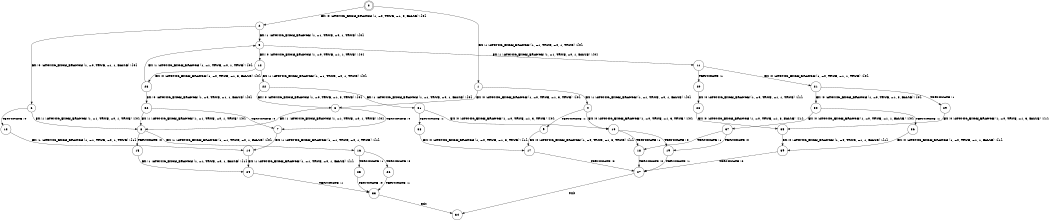 digraph BCG {
size = "7, 10.5";
center = TRUE;
node [shape = circle];
0 [peripheries = 2];
0 -> 1 [label = "EX !1 !ATOMIC_EXCH_BRANCH (1, +1, TRUE, +0, 1, TRUE) !{0}"];
0 -> 2 [label = "EX !0 !ATOMIC_EXCH_BRANCH (1, +0, TRUE, +1, 3, FALSE) !{0}"];
1 -> 3 [label = "EX !0 !ATOMIC_EXCH_BRANCH (1, +0, TRUE, +1, 3, TRUE) !{0}"];
1 -> 4 [label = "EX !1 !ATOMIC_EXCH_BRANCH (1, +1, TRUE, +0, 1, FALSE) !{0}"];
2 -> 5 [label = "EX !1 !ATOMIC_EXCH_BRANCH (1, +1, TRUE, +0, 1, TRUE) !{0}"];
2 -> 6 [label = "EX !0 !ATOMIC_EXCH_BRANCH (1, +0, TRUE, +1, 1, FALSE) !{0}"];
3 -> 7 [label = "TERMINATE !0"];
3 -> 8 [label = "EX !1 !ATOMIC_EXCH_BRANCH (1, +1, TRUE, +0, 1, TRUE) !{0}"];
4 -> 9 [label = "TERMINATE !1"];
4 -> 10 [label = "EX !0 !ATOMIC_EXCH_BRANCH (1, +0, TRUE, +1, 3, TRUE) !{0}"];
5 -> 11 [label = "EX !1 !ATOMIC_EXCH_BRANCH (1, +1, TRUE, +0, 1, FALSE) !{0}"];
5 -> 12 [label = "EX !0 !ATOMIC_EXCH_BRANCH (1, +0, TRUE, +1, 1, TRUE) !{0}"];
6 -> 13 [label = "TERMINATE !0"];
6 -> 8 [label = "EX !1 !ATOMIC_EXCH_BRANCH (1, +1, TRUE, +0, 1, TRUE) !{0}"];
7 -> 14 [label = "EX !1 !ATOMIC_EXCH_BRANCH (1, +1, TRUE, +0, 1, TRUE) !{1}"];
8 -> 15 [label = "TERMINATE !0"];
8 -> 16 [label = "EX !1 !ATOMIC_EXCH_BRANCH (1, +1, TRUE, +0, 1, FALSE) !{0}"];
9 -> 17 [label = "EX !0 !ATOMIC_EXCH_BRANCH (1, +0, TRUE, +1, 3, TRUE) !{1}"];
10 -> 18 [label = "TERMINATE !1"];
10 -> 19 [label = "TERMINATE !0"];
11 -> 20 [label = "TERMINATE !1"];
11 -> 21 [label = "EX !0 !ATOMIC_EXCH_BRANCH (1, +0, TRUE, +1, 1, TRUE) !{0}"];
12 -> 22 [label = "EX !1 !ATOMIC_EXCH_BRANCH (1, +1, TRUE, +0, 1, TRUE) !{0}"];
12 -> 23 [label = "EX !0 !ATOMIC_EXCH_BRANCH (1, +0, TRUE, +1, 3, FALSE) !{0}"];
13 -> 14 [label = "EX !1 !ATOMIC_EXCH_BRANCH (1, +1, TRUE, +0, 1, TRUE) !{1}"];
14 -> 24 [label = "EX !1 !ATOMIC_EXCH_BRANCH (1, +1, TRUE, +0, 1, FALSE) !{1}"];
15 -> 24 [label = "EX !1 !ATOMIC_EXCH_BRANCH (1, +1, TRUE, +0, 1, FALSE) !{1}"];
16 -> 25 [label = "TERMINATE !1"];
16 -> 26 [label = "TERMINATE !0"];
17 -> 27 [label = "TERMINATE !0"];
18 -> 27 [label = "TERMINATE !0"];
19 -> 27 [label = "TERMINATE !1"];
20 -> 28 [label = "EX !0 !ATOMIC_EXCH_BRANCH (1, +0, TRUE, +1, 1, TRUE) !{1}"];
21 -> 29 [label = "TERMINATE !1"];
21 -> 30 [label = "EX !0 !ATOMIC_EXCH_BRANCH (1, +0, TRUE, +1, 3, FALSE) !{0}"];
22 -> 31 [label = "EX !1 !ATOMIC_EXCH_BRANCH (1, +1, TRUE, +0, 1, FALSE) !{0}"];
22 -> 3 [label = "EX !0 !ATOMIC_EXCH_BRANCH (1, +0, TRUE, +1, 3, TRUE) !{0}"];
23 -> 5 [label = "EX !1 !ATOMIC_EXCH_BRANCH (1, +1, TRUE, +0, 1, TRUE) !{0}"];
23 -> 32 [label = "EX !0 !ATOMIC_EXCH_BRANCH (1, +0, TRUE, +1, 1, FALSE) !{0}"];
24 -> 33 [label = "TERMINATE !1"];
25 -> 33 [label = "TERMINATE !0"];
26 -> 33 [label = "TERMINATE !1"];
27 -> 34 [label = "exit"];
28 -> 35 [label = "EX !0 !ATOMIC_EXCH_BRANCH (1, +0, TRUE, +1, 3, FALSE) !{1}"];
29 -> 35 [label = "EX !0 !ATOMIC_EXCH_BRANCH (1, +0, TRUE, +1, 3, FALSE) !{1}"];
30 -> 36 [label = "TERMINATE !1"];
30 -> 37 [label = "EX !0 !ATOMIC_EXCH_BRANCH (1, +0, TRUE, +1, 1, FALSE) !{0}"];
31 -> 38 [label = "TERMINATE !1"];
31 -> 10 [label = "EX !0 !ATOMIC_EXCH_BRANCH (1, +0, TRUE, +1, 3, TRUE) !{0}"];
32 -> 7 [label = "TERMINATE !0"];
32 -> 8 [label = "EX !1 !ATOMIC_EXCH_BRANCH (1, +1, TRUE, +0, 1, TRUE) !{0}"];
33 -> 34 [label = "exit"];
35 -> 39 [label = "EX !0 !ATOMIC_EXCH_BRANCH (1, +0, TRUE, +1, 1, FALSE) !{1}"];
36 -> 39 [label = "EX !0 !ATOMIC_EXCH_BRANCH (1, +0, TRUE, +1, 1, FALSE) !{1}"];
37 -> 18 [label = "TERMINATE !1"];
37 -> 19 [label = "TERMINATE !0"];
38 -> 17 [label = "EX !0 !ATOMIC_EXCH_BRANCH (1, +0, TRUE, +1, 3, TRUE) !{1}"];
39 -> 27 [label = "TERMINATE !0"];
}
